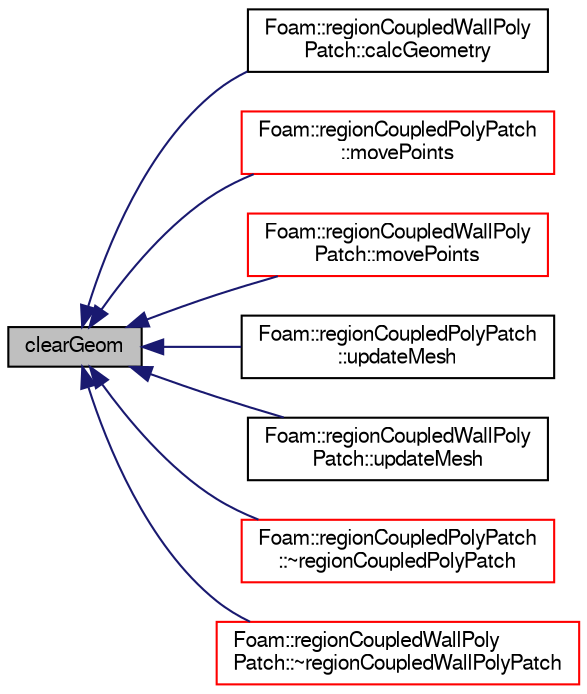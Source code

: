 digraph "clearGeom"
{
  bgcolor="transparent";
  edge [fontname="FreeSans",fontsize="10",labelfontname="FreeSans",labelfontsize="10"];
  node [fontname="FreeSans",fontsize="10",shape=record];
  rankdir="LR";
  Node25 [label="clearGeom",height=0.2,width=0.4,color="black", fillcolor="grey75", style="filled", fontcolor="black"];
  Node25 -> Node26 [dir="back",color="midnightblue",fontsize="10",style="solid",fontname="FreeSans"];
  Node26 [label="Foam::regionCoupledWallPoly\lPatch::calcGeometry",height=0.2,width=0.4,color="black",URL="$a25190.html#a58bb4c0382e9ee570811fb3f005a0a97",tooltip="Calculate the patch geometry. "];
  Node25 -> Node27 [dir="back",color="midnightblue",fontsize="10",style="solid",fontname="FreeSans"];
  Node27 [label="Foam::regionCoupledPolyPatch\l::movePoints",height=0.2,width=0.4,color="red",URL="$a25186.html#a60983bf9f9ad6158ce126c2d96eb1acc",tooltip="Correct patches after moving points. "];
  Node25 -> Node30 [dir="back",color="midnightblue",fontsize="10",style="solid",fontname="FreeSans"];
  Node30 [label="Foam::regionCoupledWallPoly\lPatch::movePoints",height=0.2,width=0.4,color="red",URL="$a25190.html#aacd07914399d9e26077bb4ed6a0ed2a2",tooltip="Correct patches after moving points. "];
  Node25 -> Node32 [dir="back",color="midnightblue",fontsize="10",style="solid",fontname="FreeSans"];
  Node32 [label="Foam::regionCoupledPolyPatch\l::updateMesh",height=0.2,width=0.4,color="black",URL="$a25186.html#a06139aa7a91eeed82560f0c3d03d1845",tooltip="Update of the patch topology. "];
  Node25 -> Node33 [dir="back",color="midnightblue",fontsize="10",style="solid",fontname="FreeSans"];
  Node33 [label="Foam::regionCoupledWallPoly\lPatch::updateMesh",height=0.2,width=0.4,color="black",URL="$a25190.html#a06139aa7a91eeed82560f0c3d03d1845",tooltip="Update of the patch topology. "];
  Node25 -> Node34 [dir="back",color="midnightblue",fontsize="10",style="solid",fontname="FreeSans"];
  Node34 [label="Foam::regionCoupledPolyPatch\l::~regionCoupledPolyPatch",height=0.2,width=0.4,color="red",URL="$a25186.html#a088a4a6c62009c5dd5e0c3329488591d",tooltip="Destructor. "];
  Node25 -> Node36 [dir="back",color="midnightblue",fontsize="10",style="solid",fontname="FreeSans"];
  Node36 [label="Foam::regionCoupledWallPoly\lPatch::~regionCoupledWallPolyPatch",height=0.2,width=0.4,color="red",URL="$a25190.html#a9ba6d8aa44f4cc9b74922a37a7ab0a3c",tooltip="Destructor. "];
}
